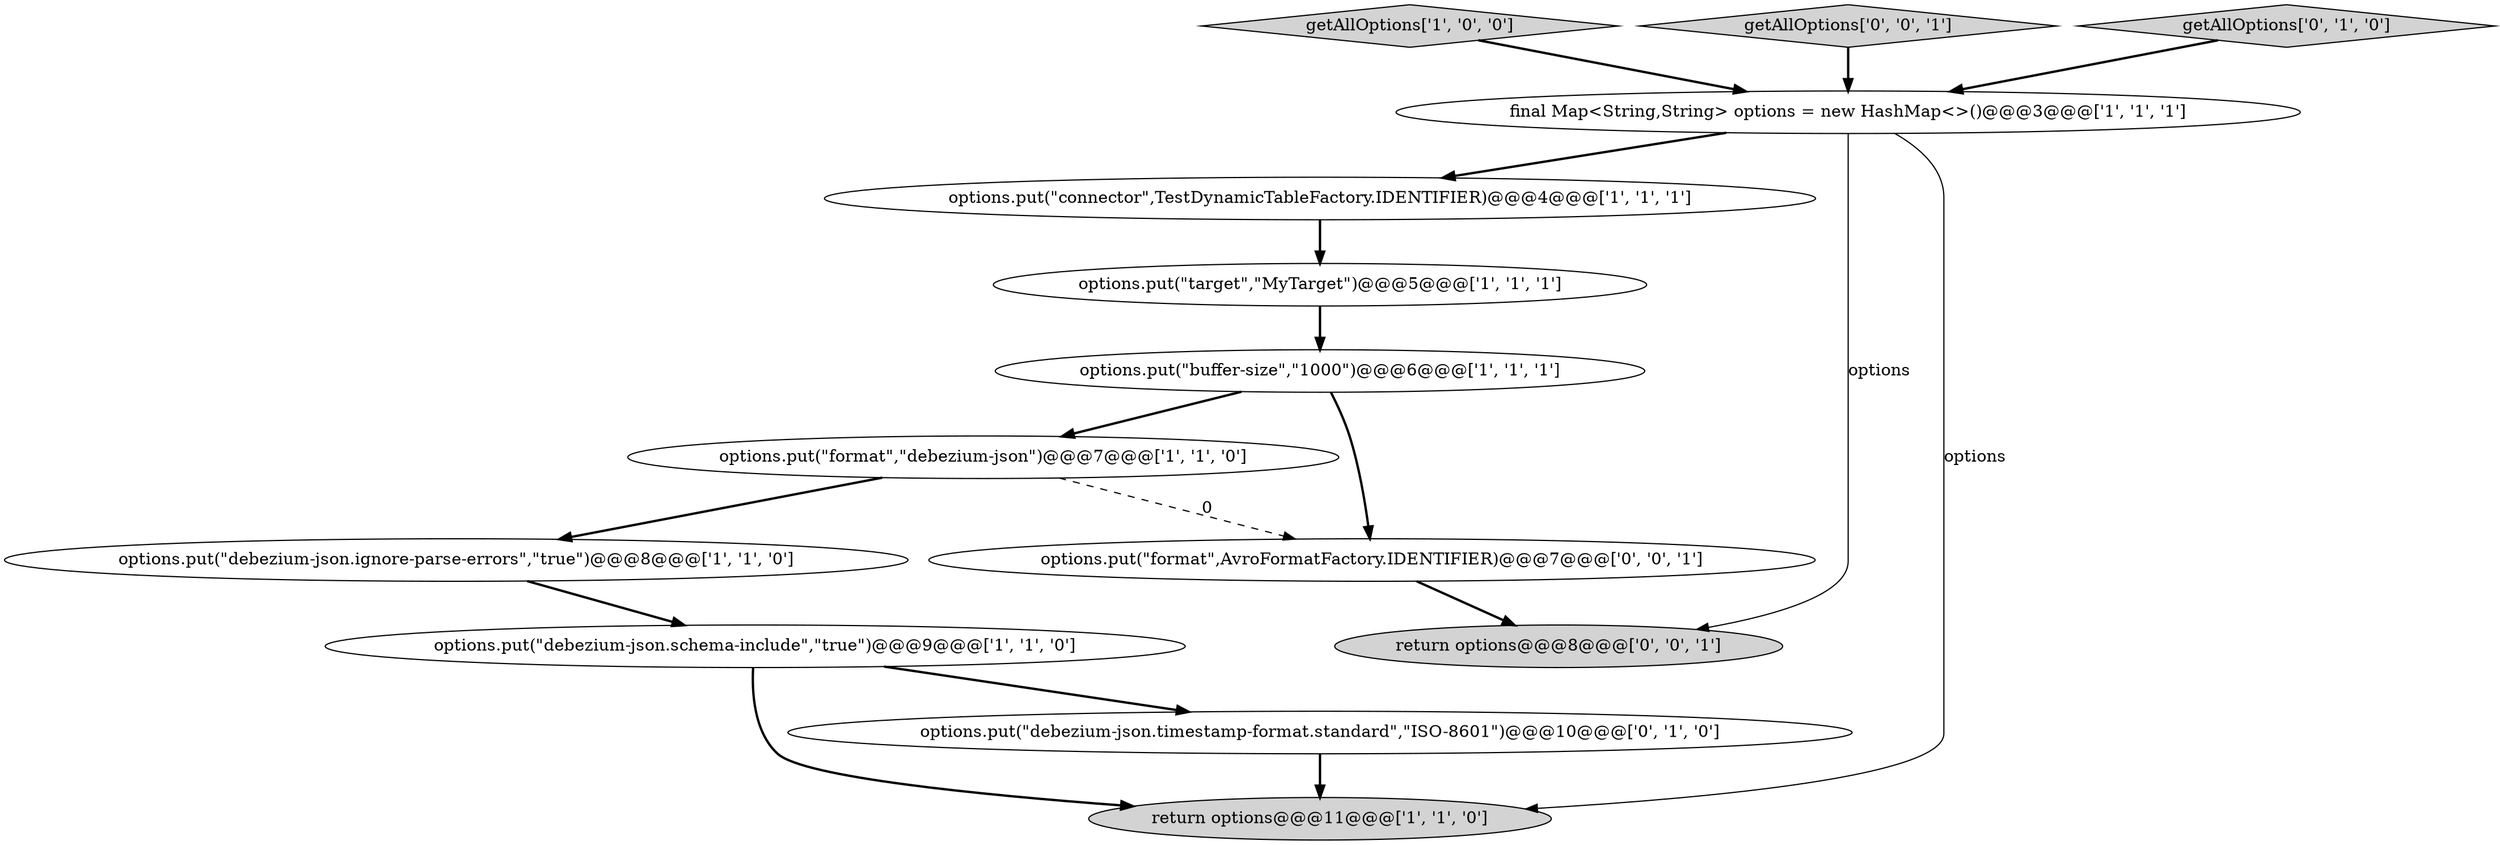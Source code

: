 digraph {
0 [style = filled, label = "options.put(\"buffer-size\",\"1000\")@@@6@@@['1', '1', '1']", fillcolor = white, shape = ellipse image = "AAA0AAABBB1BBB"];
3 [style = filled, label = "options.put(\"target\",\"MyTarget\")@@@5@@@['1', '1', '1']", fillcolor = white, shape = ellipse image = "AAA0AAABBB1BBB"];
10 [style = filled, label = "options.put(\"debezium-json.timestamp-format.standard\",\"ISO-8601\")@@@10@@@['0', '1', '0']", fillcolor = white, shape = ellipse image = "AAA1AAABBB2BBB"];
7 [style = filled, label = "options.put(\"connector\",TestDynamicTableFactory.IDENTIFIER)@@@4@@@['1', '1', '1']", fillcolor = white, shape = ellipse image = "AAA0AAABBB1BBB"];
8 [style = filled, label = "options.put(\"format\",\"debezium-json\")@@@7@@@['1', '1', '0']", fillcolor = white, shape = ellipse image = "AAA0AAABBB1BBB"];
13 [style = filled, label = "return options@@@8@@@['0', '0', '1']", fillcolor = lightgray, shape = ellipse image = "AAA0AAABBB3BBB"];
6 [style = filled, label = "options.put(\"debezium-json.schema-include\",\"true\")@@@9@@@['1', '1', '0']", fillcolor = white, shape = ellipse image = "AAA0AAABBB1BBB"];
11 [style = filled, label = "options.put(\"format\",AvroFormatFactory.IDENTIFIER)@@@7@@@['0', '0', '1']", fillcolor = white, shape = ellipse image = "AAA0AAABBB3BBB"];
2 [style = filled, label = "final Map<String,String> options = new HashMap<>()@@@3@@@['1', '1', '1']", fillcolor = white, shape = ellipse image = "AAA0AAABBB1BBB"];
5 [style = filled, label = "return options@@@11@@@['1', '1', '0']", fillcolor = lightgray, shape = ellipse image = "AAA0AAABBB1BBB"];
1 [style = filled, label = "getAllOptions['1', '0', '0']", fillcolor = lightgray, shape = diamond image = "AAA0AAABBB1BBB"];
4 [style = filled, label = "options.put(\"debezium-json.ignore-parse-errors\",\"true\")@@@8@@@['1', '1', '0']", fillcolor = white, shape = ellipse image = "AAA0AAABBB1BBB"];
12 [style = filled, label = "getAllOptions['0', '0', '1']", fillcolor = lightgray, shape = diamond image = "AAA0AAABBB3BBB"];
9 [style = filled, label = "getAllOptions['0', '1', '0']", fillcolor = lightgray, shape = diamond image = "AAA0AAABBB2BBB"];
4->6 [style = bold, label=""];
9->2 [style = bold, label=""];
2->13 [style = solid, label="options"];
2->5 [style = solid, label="options"];
8->11 [style = dashed, label="0"];
0->8 [style = bold, label=""];
3->0 [style = bold, label=""];
8->4 [style = bold, label=""];
12->2 [style = bold, label=""];
1->2 [style = bold, label=""];
10->5 [style = bold, label=""];
0->11 [style = bold, label=""];
2->7 [style = bold, label=""];
11->13 [style = bold, label=""];
6->5 [style = bold, label=""];
6->10 [style = bold, label=""];
7->3 [style = bold, label=""];
}
